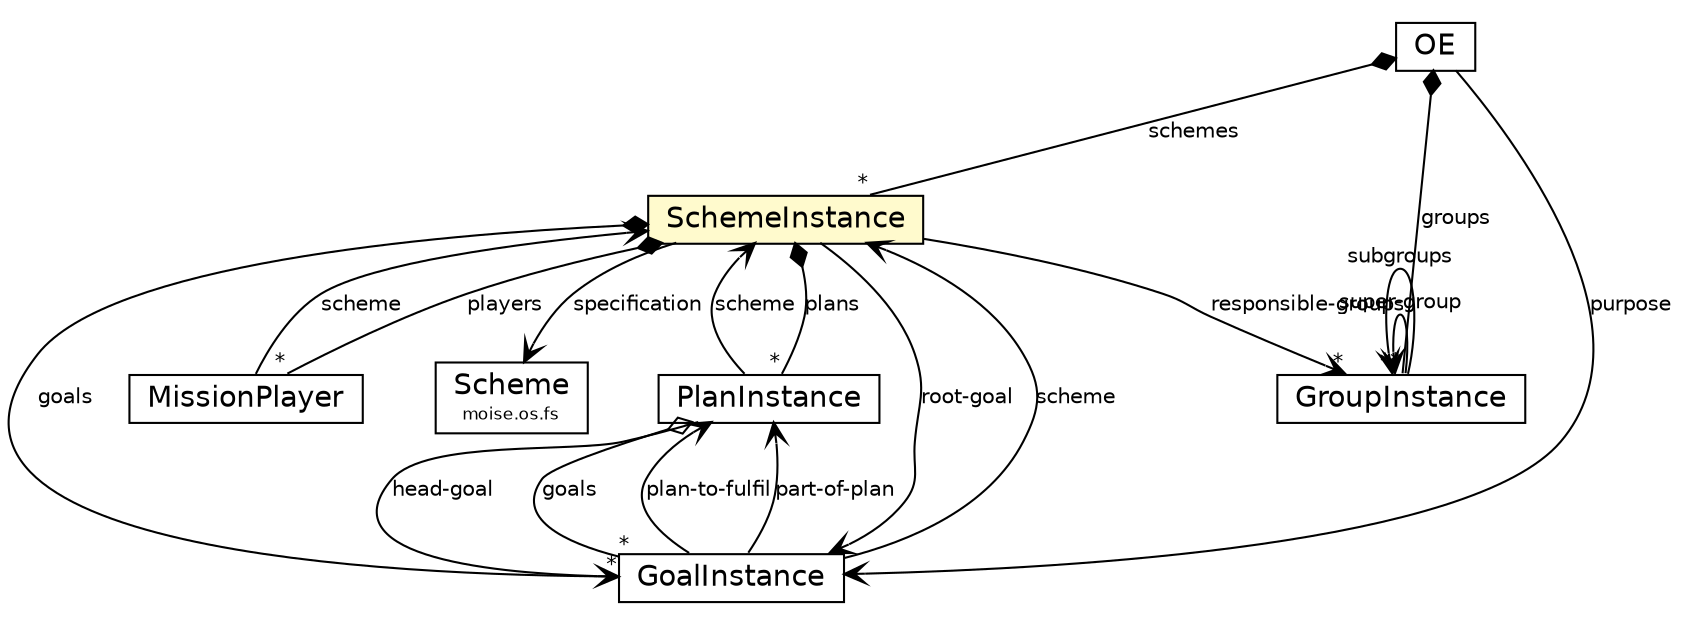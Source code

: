 #!/usr/local/bin/dot
#
# Class diagram 
# Generated by UMLGraph version R5_6_6-1-g9240c4 (http://www.umlgraph.org/)
#

digraph G {
	edge [fontname="Helvetica",fontsize=10,labelfontname="Helvetica",labelfontsize=10];
	node [fontname="Helvetica",fontsize=10,shape=plaintext];
	nodesep=0.25;
	ranksep=0.5;
	// moise.oe.SchemeInstance
	c11064 [label=<<table title="moise.oe.SchemeInstance" border="0" cellborder="1" cellspacing="0" cellpadding="2" port="p" bgcolor="lemonChiffon" href="./SchemeInstance.html">
		<tr><td><table border="0" cellspacing="0" cellpadding="1">
<tr><td align="center" balign="center"> SchemeInstance </td></tr>
		</table></td></tr>
		</table>>, URL="./SchemeInstance.html", fontname="Helvetica", fontcolor="black", fontsize=14.0];
	// moise.oe.PlanInstance
	c11067 [label=<<table title="moise.oe.PlanInstance" border="0" cellborder="1" cellspacing="0" cellpadding="2" port="p" href="./PlanInstance.html">
		<tr><td><table border="0" cellspacing="0" cellpadding="1">
<tr><td align="center" balign="center"> PlanInstance </td></tr>
		</table></td></tr>
		</table>>, URL="./PlanInstance.html", fontname="Helvetica", fontcolor="black", fontsize=14.0];
	// moise.oe.OE
	c11071 [label=<<table title="moise.oe.OE" border="0" cellborder="1" cellspacing="0" cellpadding="2" port="p" href="./OE.html">
		<tr><td><table border="0" cellspacing="0" cellpadding="1">
<tr><td align="center" balign="center"> OE </td></tr>
		</table></td></tr>
		</table>>, URL="./OE.html", fontname="Helvetica", fontcolor="black", fontsize=14.0];
	// moise.oe.MissionPlayer
	c11072 [label=<<table title="moise.oe.MissionPlayer" border="0" cellborder="1" cellspacing="0" cellpadding="2" port="p" href="./MissionPlayer.html">
		<tr><td><table border="0" cellspacing="0" cellpadding="1">
<tr><td align="center" balign="center"> MissionPlayer </td></tr>
		</table></td></tr>
		</table>>, URL="./MissionPlayer.html", fontname="Helvetica", fontcolor="black", fontsize=14.0];
	// moise.oe.GroupInstance
	c11073 [label=<<table title="moise.oe.GroupInstance" border="0" cellborder="1" cellspacing="0" cellpadding="2" port="p" href="./GroupInstance.html">
		<tr><td><table border="0" cellspacing="0" cellpadding="1">
<tr><td align="center" balign="center"> GroupInstance </td></tr>
		</table></td></tr>
		</table>>, URL="./GroupInstance.html", fontname="Helvetica", fontcolor="black", fontsize=14.0];
	// moise.oe.GoalInstance
	c11074 [label=<<table title="moise.oe.GoalInstance" border="0" cellborder="1" cellspacing="0" cellpadding="2" port="p" href="./GoalInstance.html">
		<tr><td><table border="0" cellspacing="0" cellpadding="1">
<tr><td align="center" balign="center"> GoalInstance </td></tr>
		</table></td></tr>
		</table>>, URL="./GoalInstance.html", fontname="Helvetica", fontcolor="black", fontsize=14.0];
	// moise.os.fs.Scheme
	c11079 [label=<<table title="moise.os.fs.Scheme" border="0" cellborder="1" cellspacing="0" cellpadding="2" port="p" href="../os/fs/Scheme.html">
		<tr><td><table border="0" cellspacing="0" cellpadding="1">
<tr><td align="center" balign="center"> Scheme </td></tr>
<tr><td align="center" balign="center"><font point-size="8.0"> moise.os.fs </font></td></tr>
		</table></td></tr>
		</table>>, URL="../os/fs/Scheme.html", fontname="Helvetica", fontcolor="black", fontsize=14.0];
	// moise.oe.SchemeInstance NAVASSOC moise.os.fs.Scheme
	c11064:p -> c11079:p [taillabel="", label="specification", headlabel="", fontname="Helvetica", fontcolor="black", fontsize=10.0, color="black", arrowhead=open];
	// moise.oe.SchemeInstance NAVASSOC moise.oe.GoalInstance
	c11064:p -> c11074:p [taillabel="", label="root-goal", headlabel="", fontname="Helvetica", fontcolor="black", fontsize=10.0, color="black", arrowhead=open];
	// moise.oe.SchemeInstance NAVASSOC moise.oe.GroupInstance
	c11064:p -> c11073:p [taillabel="", label="responsible-groups", headlabel="*", fontname="Helvetica", fontcolor="black", fontsize=10.0, color="black", arrowhead=open];
	// moise.oe.SchemeInstance COMPOSED moise.oe.MissionPlayer
	c11064:p -> c11072:p [taillabel="", label="players", headlabel="*", fontname="Helvetica", fontcolor="black", fontsize=10.0, color="black", arrowhead=none, arrowtail=diamond, dir=both];
	// moise.oe.SchemeInstance COMPOSED moise.oe.GoalInstance
	c11064:p -> c11074:p [taillabel="", label="goals", headlabel="*", fontname="Helvetica", fontcolor="black", fontsize=10.0, color="black", arrowhead=none, arrowtail=diamond, dir=both];
	// moise.oe.SchemeInstance COMPOSED moise.oe.PlanInstance
	c11064:p -> c11067:p [taillabel="", label="plans", headlabel="*", fontname="Helvetica", fontcolor="black", fontsize=10.0, color="black", arrowhead=none, arrowtail=diamond, dir=both];
	// moise.oe.PlanInstance NAVASSOC moise.oe.SchemeInstance
	c11067:p -> c11064:p [taillabel="", label="scheme", headlabel="", fontname="Helvetica", fontcolor="black", fontsize=10.0, color="black", arrowhead=open];
	// moise.oe.PlanInstance NAVASSOC moise.oe.GoalInstance
	c11067:p -> c11074:p [taillabel="", label="head-goal", headlabel="", fontname="Helvetica", fontcolor="black", fontsize=10.0, color="black", arrowhead=open];
	// moise.oe.PlanInstance HAS moise.oe.GoalInstance
	c11067:p -> c11074:p [taillabel="", label="goals", headlabel="*", fontname="Helvetica", fontcolor="black", fontsize=10.0, color="black", arrowhead=none, arrowtail=ediamond, dir=both];
	// moise.oe.OE NAVASSOC moise.oe.GoalInstance
	c11071:p -> c11074:p [taillabel="", label="purpose", headlabel="", fontname="Helvetica", fontcolor="black", fontsize=10.0, color="black", arrowhead=open];
	// moise.oe.OE COMPOSED moise.oe.GroupInstance
	c11071:p -> c11073:p [taillabel="", label="groups", headlabel="*", fontname="Helvetica", fontcolor="black", fontsize=10.0, color="black", arrowhead=none, arrowtail=diamond, dir=both];
	// moise.oe.OE COMPOSED moise.oe.SchemeInstance
	c11071:p -> c11064:p [taillabel="", label="schemes", headlabel="*", fontname="Helvetica", fontcolor="black", fontsize=10.0, color="black", arrowhead=none, arrowtail=diamond, dir=both];
	// moise.oe.MissionPlayer NAVASSOC moise.oe.SchemeInstance
	c11072:p -> c11064:p [taillabel="", label="scheme", headlabel="", fontname="Helvetica", fontcolor="black", fontsize=10.0, color="black", arrowhead=open];
	// moise.oe.GroupInstance NAVASSOC moise.oe.GroupInstance
	c11073:p -> c11073:p [taillabel="", label="super-group", headlabel="", fontname="Helvetica", fontcolor="black", fontsize=10.0, color="black", arrowhead=open];
	// moise.oe.GroupInstance NAVASSOC moise.oe.GroupInstance
	c11073:p -> c11073:p [taillabel="", label="subgroups", headlabel="*", fontname="Helvetica", fontcolor="black", fontsize=10.0, color="black", arrowhead=open];
	// moise.oe.GoalInstance NAVASSOC moise.oe.PlanInstance
	c11074:p -> c11067:p [taillabel="", label="plan-to-fulfil", headlabel="", fontname="Helvetica", fontcolor="black", fontsize=10.0, color="black", arrowhead=open];
	// moise.oe.GoalInstance NAVASSOC moise.oe.PlanInstance
	c11074:p -> c11067:p [taillabel="", label="part-of-plan", headlabel="", fontname="Helvetica", fontcolor="black", fontsize=10.0, color="black", arrowhead=open];
	// moise.oe.GoalInstance NAVASSOC moise.oe.SchemeInstance
	c11074:p -> c11064:p [taillabel="", label="scheme", headlabel="", fontname="Helvetica", fontcolor="black", fontsize=10.0, color="black", arrowhead=open];
}

